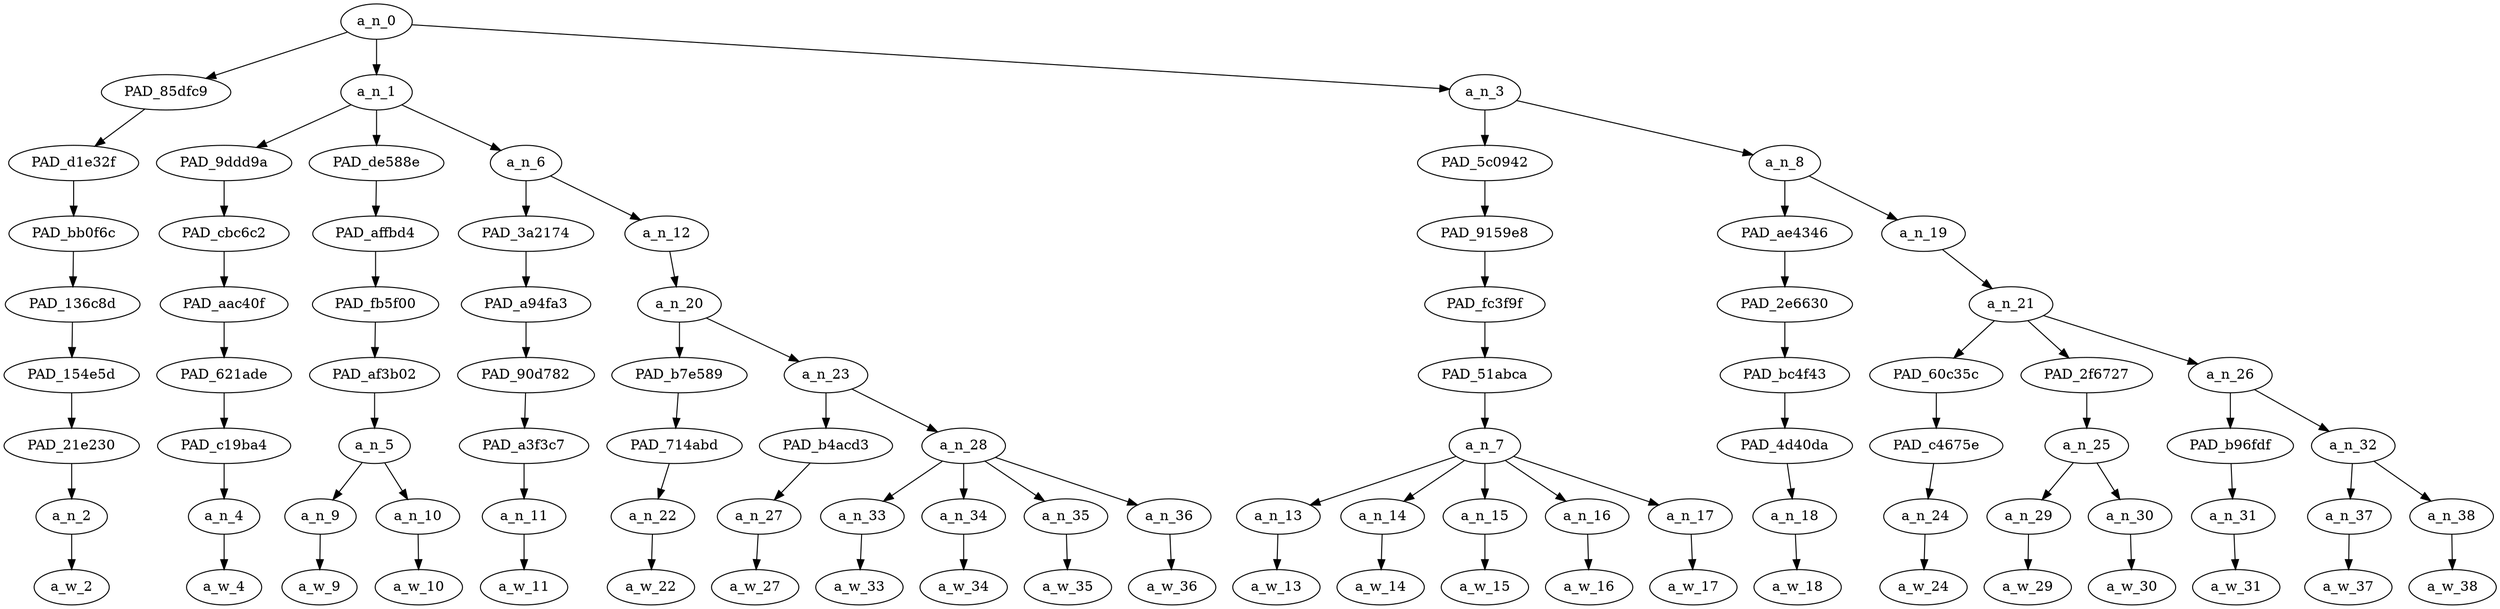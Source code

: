 strict digraph "" {
	a_n_0	[div_dir=1,
		index=0,
		level=8,
		pos="9.01388888888889,8!",
		text_span="[0, 1, 2, 3, 4, 5, 6, 7, 8, 9, 10, 11, 12, 13, 14, 15, 16, 17, 18, 19, 20, 21, 22]",
		value=1.00000003];
	PAD_85dfc9	[div_dir=-1,
		index=1,
		level=7,
		pos="10.0,7!",
		text_span="[10]",
		value=0.02386040];
	a_n_0 -> PAD_85dfc9;
	a_n_1	[div_dir=1,
		index=0,
		level=7,
		pos="1.8541666666666667,7!",
		text_span="[0, 1, 2, 3, 4, 5, 6, 7, 8, 9]",
		value=0.33859978];
	a_n_0 -> a_n_1;
	a_n_3	[div_dir=1,
		index=2,
		level=7,
		pos="15.1875,7!",
		text_span="[11, 12, 13, 14, 15, 16, 17, 18, 19, 20, 21, 22]",
		value=0.63665739];
	a_n_0 -> a_n_3;
	PAD_d1e32f	[div_dir=-1,
		index=3,
		level=6,
		pos="10.0,6!",
		text_span="[10]",
		value=0.02386040];
	PAD_85dfc9 -> PAD_d1e32f;
	PAD_bb0f6c	[div_dir=-1,
		index=4,
		level=5,
		pos="10.0,5!",
		text_span="[10]",
		value=0.02386040];
	PAD_d1e32f -> PAD_bb0f6c;
	PAD_136c8d	[div_dir=-1,
		index=4,
		level=4,
		pos="10.0,4!",
		text_span="[10]",
		value=0.02386040];
	PAD_bb0f6c -> PAD_136c8d;
	PAD_154e5d	[div_dir=-1,
		index=5,
		level=3,
		pos="10.0,3!",
		text_span="[10]",
		value=0.02386040];
	PAD_136c8d -> PAD_154e5d;
	PAD_21e230	[div_dir=-1,
		index=6,
		level=2,
		pos="10.0,2!",
		text_span="[10]",
		value=0.02386040];
	PAD_154e5d -> PAD_21e230;
	a_n_2	[div_dir=-1,
		index=10,
		level=1,
		pos="10.0,1!",
		text_span="[10]",
		value=0.02386040];
	PAD_21e230 -> a_n_2;
	a_w_2	[div_dir=0,
		index=10,
		level=0,
		pos="10,0!",
		text_span="[10]",
		value=and];
	a_n_2 -> a_w_2;
	PAD_9ddd9a	[div_dir=1,
		index=0,
		level=6,
		pos="0.0,6!",
		text_span="[0]",
		value=0.11001815];
	a_n_1 -> PAD_9ddd9a;
	PAD_de588e	[div_dir=1,
		index=1,
		level=6,
		pos="1.5,6!",
		text_span="[1, 2]",
		value=0.06198364];
	a_n_1 -> PAD_de588e;
	a_n_6	[div_dir=1,
		index=2,
		level=6,
		pos="4.0625,6!",
		text_span="[3, 4, 5, 6, 7, 8, 9]",
		value=0.16619370];
	a_n_1 -> a_n_6;
	PAD_cbc6c2	[div_dir=1,
		index=0,
		level=5,
		pos="0.0,5!",
		text_span="[0]",
		value=0.11001815];
	PAD_9ddd9a -> PAD_cbc6c2;
	PAD_aac40f	[div_dir=1,
		index=0,
		level=4,
		pos="0.0,4!",
		text_span="[0]",
		value=0.11001815];
	PAD_cbc6c2 -> PAD_aac40f;
	PAD_621ade	[div_dir=1,
		index=0,
		level=3,
		pos="0.0,3!",
		text_span="[0]",
		value=0.11001815];
	PAD_aac40f -> PAD_621ade;
	PAD_c19ba4	[div_dir=1,
		index=0,
		level=2,
		pos="0.0,2!",
		text_span="[0]",
		value=0.11001815];
	PAD_621ade -> PAD_c19ba4;
	a_n_4	[div_dir=1,
		index=0,
		level=1,
		pos="0.0,1!",
		text_span="[0]",
		value=0.11001815];
	PAD_c19ba4 -> a_n_4;
	a_w_4	[div_dir=0,
		index=0,
		level=0,
		pos="0,0!",
		text_span="[0]",
		value=mfw];
	a_n_4 -> a_w_4;
	PAD_affbd4	[div_dir=1,
		index=1,
		level=5,
		pos="1.5,5!",
		text_span="[1, 2]",
		value=0.06198364];
	PAD_de588e -> PAD_affbd4;
	PAD_fb5f00	[div_dir=1,
		index=1,
		level=4,
		pos="1.5,4!",
		text_span="[1, 2]",
		value=0.06198364];
	PAD_affbd4 -> PAD_fb5f00;
	PAD_af3b02	[div_dir=1,
		index=1,
		level=3,
		pos="1.5,3!",
		text_span="[1, 2]",
		value=0.06198364];
	PAD_fb5f00 -> PAD_af3b02;
	a_n_5	[div_dir=1,
		index=1,
		level=2,
		pos="1.5,2!",
		text_span="[1, 2]",
		value=0.06198364];
	PAD_af3b02 -> a_n_5;
	a_n_9	[div_dir=1,
		index=1,
		level=1,
		pos="1.0,1!",
		text_span="[1]",
		value=0.03090458];
	a_n_5 -> a_n_9;
	a_n_10	[div_dir=1,
		index=2,
		level=1,
		pos="2.0,1!",
		text_span="[2]",
		value=0.03085009];
	a_n_5 -> a_n_10;
	a_w_9	[div_dir=0,
		index=1,
		level=0,
		pos="1,0!",
		text_span="[1]",
		value=i];
	a_n_9 -> a_w_9;
	a_w_10	[div_dir=0,
		index=2,
		level=0,
		pos="2,0!",
		text_span="[2]",
		value=m];
	a_n_10 -> a_w_10;
	PAD_3a2174	[div_dir=1,
		index=2,
		level=5,
		pos="3.0,5!",
		text_span="[3]",
		value=0.02655752];
	a_n_6 -> PAD_3a2174;
	a_n_12	[div_dir=1,
		index=3,
		level=5,
		pos="5.125,5!",
		text_span="[4, 5, 6, 7, 8, 9]",
		value=0.13947417];
	a_n_6 -> a_n_12;
	PAD_a94fa3	[div_dir=1,
		index=2,
		level=4,
		pos="3.0,4!",
		text_span="[3]",
		value=0.02655752];
	PAD_3a2174 -> PAD_a94fa3;
	PAD_90d782	[div_dir=1,
		index=2,
		level=3,
		pos="3.0,3!",
		text_span="[3]",
		value=0.02655752];
	PAD_a94fa3 -> PAD_90d782;
	PAD_a3f3c7	[div_dir=1,
		index=2,
		level=2,
		pos="3.0,2!",
		text_span="[3]",
		value=0.02655752];
	PAD_90d782 -> PAD_a3f3c7;
	a_n_11	[div_dir=1,
		index=3,
		level=1,
		pos="3.0,1!",
		text_span="[3]",
		value=0.02655752];
	PAD_a3f3c7 -> a_n_11;
	a_w_11	[div_dir=0,
		index=3,
		level=0,
		pos="3,0!",
		text_span="[3]",
		value=trying];
	a_n_11 -> a_w_11;
	a_n_20	[div_dir=1,
		index=3,
		level=4,
		pos="5.125,4!",
		text_span="[4, 5, 6, 7, 8, 9]",
		value=0.13935835];
	a_n_12 -> a_n_20;
	PAD_b7e589	[div_dir=1,
		index=3,
		level=3,
		pos="4.0,3!",
		text_span="[4]",
		value=0.01959370];
	a_n_20 -> PAD_b7e589;
	a_n_23	[div_dir=1,
		index=4,
		level=3,
		pos="6.25,3!",
		text_span="[5, 6, 7, 8, 9]",
		value=0.11964883];
	a_n_20 -> a_n_23;
	PAD_714abd	[div_dir=1,
		index=3,
		level=2,
		pos="4.0,2!",
		text_span="[4]",
		value=0.01959370];
	PAD_b7e589 -> PAD_714abd;
	a_n_22	[div_dir=1,
		index=4,
		level=1,
		pos="4.0,1!",
		text_span="[4]",
		value=0.01959370];
	PAD_714abd -> a_n_22;
	a_w_22	[div_dir=0,
		index=4,
		level=0,
		pos="4,0!",
		text_span="[4]",
		value=to];
	a_n_22 -> a_w_22;
	PAD_b4acd3	[div_dir=1,
		index=4,
		level=2,
		pos="5.0,2!",
		text_span="[5]",
		value=0.02275857];
	a_n_23 -> PAD_b4acd3;
	a_n_28	[div_dir=1,
		index=5,
		level=2,
		pos="7.5,2!",
		text_span="[6, 7, 8, 9]",
		value=0.09678658];
	a_n_23 -> a_n_28;
	a_n_27	[div_dir=1,
		index=5,
		level=1,
		pos="5.0,1!",
		text_span="[5]",
		value=0.02275857];
	PAD_b4acd3 -> a_n_27;
	a_w_27	[div_dir=0,
		index=5,
		level=0,
		pos="5,0!",
		text_span="[5]",
		value=write];
	a_n_27 -> a_w_27;
	a_n_33	[div_dir=1,
		index=6,
		level=1,
		pos="6.0,1!",
		text_span="[6]",
		value=0.01840308];
	a_n_28 -> a_n_33;
	a_n_34	[div_dir=-1,
		index=7,
		level=1,
		pos="7.0,1!",
		text_span="[7]",
		value=0.02220122];
	a_n_28 -> a_n_34;
	a_n_35	[div_dir=1,
		index=8,
		level=1,
		pos="8.0,1!",
		text_span="[8]",
		value=0.02787841];
	a_n_28 -> a_n_35;
	a_n_36	[div_dir=1,
		index=9,
		level=1,
		pos="9.0,1!",
		text_span="[9]",
		value=0.02821914];
	a_n_28 -> a_n_36;
	a_w_33	[div_dir=0,
		index=6,
		level=0,
		pos="6,0!",
		text_span="[6]",
		value=an];
	a_n_33 -> a_w_33;
	a_w_34	[div_dir=0,
		index=7,
		level=0,
		pos="7,0!",
		text_span="[7]",
		value=important];
	a_n_34 -> a_w_34;
	a_w_35	[div_dir=0,
		index=8,
		level=0,
		pos="8,0!",
		text_span="[8]",
		value=term];
	a_n_35 -> a_w_35;
	a_w_36	[div_dir=0,
		index=9,
		level=0,
		pos="9,0!",
		text_span="[9]",
		value=paper];
	a_n_36 -> a_w_36;
	PAD_5c0942	[div_dir=1,
		index=4,
		level=6,
		pos="13.0,6!",
		text_span="[11, 12, 13, 14, 15]",
		value=0.18041497];
	a_n_3 -> PAD_5c0942;
	a_n_8	[div_dir=1,
		index=5,
		level=6,
		pos="17.375,6!",
		text_span="[16, 17, 18, 19, 20, 21, 22]",
		value=0.45536842];
	a_n_3 -> a_n_8;
	PAD_9159e8	[div_dir=1,
		index=5,
		level=5,
		pos="13.0,5!",
		text_span="[11, 12, 13, 14, 15]",
		value=0.18041497];
	PAD_5c0942 -> PAD_9159e8;
	PAD_fc3f9f	[div_dir=1,
		index=5,
		level=4,
		pos="13.0,4!",
		text_span="[11, 12, 13, 14, 15]",
		value=0.18041497];
	PAD_9159e8 -> PAD_fc3f9f;
	PAD_51abca	[div_dir=1,
		index=6,
		level=3,
		pos="13.0,3!",
		text_span="[11, 12, 13, 14, 15]",
		value=0.18041497];
	PAD_fc3f9f -> PAD_51abca;
	a_n_7	[div_dir=1,
		index=7,
		level=2,
		pos="13.0,2!",
		text_span="[11, 12, 13, 14, 15]",
		value=0.18041497];
	PAD_51abca -> a_n_7;
	a_n_13	[div_dir=-1,
		index=11,
		level=1,
		pos="11.0,1!",
		text_span="[11]",
		value=0.02533397];
	a_n_7 -> a_n_13;
	a_n_14	[div_dir=1,
		index=12,
		level=1,
		pos="12.0,1!",
		text_span="[12]",
		value=0.04207045];
	a_n_7 -> a_n_14;
	a_n_15	[div_dir=1,
		index=13,
		level=1,
		pos="13.0,1!",
		text_span="[13]",
		value=0.03358346];
	a_n_7 -> a_n_15;
	a_n_16	[div_dir=1,
		index=14,
		level=1,
		pos="14.0,1!",
		text_span="[14]",
		value=0.03705035];
	a_n_7 -> a_n_16;
	a_n_17	[div_dir=1,
		index=15,
		level=1,
		pos="15.0,1!",
		text_span="[15]",
		value=0.04210994];
	a_n_7 -> a_n_17;
	a_w_13	[div_dir=0,
		index=11,
		level=0,
		pos="11,0!",
		text_span="[11]",
		value=some];
	a_n_13 -> a_w_13;
	a_w_14	[div_dir=0,
		index=12,
		level=0,
		pos="12,0!",
		text_span="[12]",
		value=affirmative];
	a_n_14 -> a_w_14;
	a_w_15	[div_dir=0,
		index=13,
		level=0,
		pos="13,0!",
		text_span="[13]",
		value=action];
	a_n_15 -> a_w_15;
	a_w_16	[div_dir=0,
		index=14,
		level=0,
		pos="14,0!",
		text_span="[14]",
		value=ass];
	a_n_16 -> a_w_16;
	a_w_17	[div_dir=0,
		index=15,
		level=0,
		pos="15,0!",
		text_span="[15]",
		value=hole];
	a_n_17 -> a_w_17;
	PAD_ae4346	[div_dir=1,
		index=6,
		level=5,
		pos="16.0,5!",
		text_span="[16]",
		value=0.03577800];
	a_n_8 -> PAD_ae4346;
	a_n_19	[div_dir=1,
		index=7,
		level=5,
		pos="18.75,5!",
		text_span="[17, 18, 19, 20, 21, 22]",
		value=0.41868310];
	a_n_8 -> a_n_19;
	PAD_2e6630	[div_dir=1,
		index=6,
		level=4,
		pos="16.0,4!",
		text_span="[16]",
		value=0.03577800];
	PAD_ae4346 -> PAD_2e6630;
	PAD_bc4f43	[div_dir=1,
		index=7,
		level=3,
		pos="16.0,3!",
		text_span="[16]",
		value=0.03577800];
	PAD_2e6630 -> PAD_bc4f43;
	PAD_4d40da	[div_dir=1,
		index=8,
		level=2,
		pos="16.0,2!",
		text_span="[16]",
		value=0.03577800];
	PAD_bc4f43 -> PAD_4d40da;
	a_n_18	[div_dir=1,
		index=16,
		level=1,
		pos="16.0,1!",
		text_span="[16]",
		value=0.03577800];
	PAD_4d40da -> a_n_18;
	a_w_18	[div_dir=0,
		index=16,
		level=0,
		pos="16,0!",
		text_span="[16]",
		value=starts];
	a_n_18 -> a_w_18;
	a_n_21	[div_dir=1,
		index=7,
		level=4,
		pos="18.75,4!",
		text_span="[17, 18, 19, 20, 21, 22]",
		value=0.41773164];
	a_n_19 -> a_n_21;
	PAD_60c35c	[div_dir=1,
		index=8,
		level=3,
		pos="17.0,3!",
		text_span="[17]",
		value=0.05398019];
	a_n_21 -> PAD_60c35c;
	PAD_2f6727	[div_dir=1,
		index=9,
		level=3,
		pos="18.5,3!",
		text_span="[18, 19]",
		value=0.25628683];
	a_n_21 -> PAD_2f6727;
	a_n_26	[div_dir=1,
		index=10,
		level=3,
		pos="20.75,3!",
		text_span="[20, 21, 22]",
		value=0.10651315];
	a_n_21 -> a_n_26;
	PAD_c4675e	[div_dir=1,
		index=9,
		level=2,
		pos="17.0,2!",
		text_span="[17]",
		value=0.05398019];
	PAD_60c35c -> PAD_c4675e;
	a_n_24	[div_dir=1,
		index=17,
		level=1,
		pos="17.0,1!",
		text_span="[17]",
		value=0.05398019];
	PAD_c4675e -> a_n_24;
	a_w_24	[div_dir=0,
		index=17,
		level=0,
		pos="17,0!",
		text_span="[17]",
		value=blasting];
	a_n_24 -> a_w_24;
	a_n_25	[div_dir=1,
		index=10,
		level=2,
		pos="18.5,2!",
		text_span="[18, 19]",
		value=0.25628683];
	PAD_2f6727 -> a_n_25;
	a_n_29	[div_dir=1,
		index=18,
		level=1,
		pos="18.0,1!",
		text_span="[18]",
		value=0.19759522];
	a_n_25 -> a_n_29;
	a_n_30	[div_dir=-1,
		index=19,
		level=1,
		pos="19.0,1!",
		text_span="[19]",
		value=0.05770987];
	a_n_25 -> a_n_30;
	a_w_29	[div_dir=0,
		index=18,
		level=0,
		pos="18,0!",
		text_span="[18]",
		value=nigger];
	a_n_29 -> a_w_29;
	a_w_30	[div_dir=0,
		index=19,
		level=0,
		pos="19,0!",
		text_span="[19]",
		value=music];
	a_n_30 -> a_w_30;
	PAD_b96fdf	[div_dir=1,
		index=11,
		level=2,
		pos="20.0,2!",
		text_span="[20]",
		value=0.03052807];
	a_n_26 -> PAD_b96fdf;
	a_n_32	[div_dir=1,
		index=12,
		level=2,
		pos="21.5,2!",
		text_span="[21, 22]",
		value=0.07568508];
	a_n_26 -> a_n_32;
	a_n_31	[div_dir=1,
		index=20,
		level=1,
		pos="20.0,1!",
		text_span="[20]",
		value=0.03052807];
	PAD_b96fdf -> a_n_31;
	a_w_31	[div_dir=0,
		index=20,
		level=0,
		pos="20,0!",
		text_span="[20]",
		value=outside];
	a_n_31 -> a_w_31;
	a_n_37	[div_dir=1,
		index=21,
		level=1,
		pos="21.0,1!",
		text_span="[21]",
		value=0.03185734];
	a_n_32 -> a_n_37;
	a_n_38	[div_dir=1,
		index=22,
		level=1,
		pos="22.0,1!",
		text_span="[22]",
		value=0.04347788];
	a_n_32 -> a_n_38;
	a_w_37	[div_dir=0,
		index=21,
		level=0,
		pos="21,0!",
		text_span="[21]",
		value=the];
	a_n_37 -> a_w_37;
	a_w_38	[div_dir=0,
		index=22,
		level=0,
		pos="22,0!",
		text_span="[22]",
		value=window];
	a_n_38 -> a_w_38;
}
